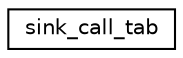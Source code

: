 digraph "Graphical Class Hierarchy"
{
 // LATEX_PDF_SIZE
  edge [fontname="Helvetica",fontsize="10",labelfontname="Helvetica",labelfontsize="10"];
  node [fontname="Helvetica",fontsize="10",shape=record];
  rankdir="LR";
  Node0 [label="sink_call_tab",height=0.2,width=0.4,color="black", fillcolor="white", style="filled",URL="$structsink__call__tab.html",tooltip="A virtual method table struct."];
}
